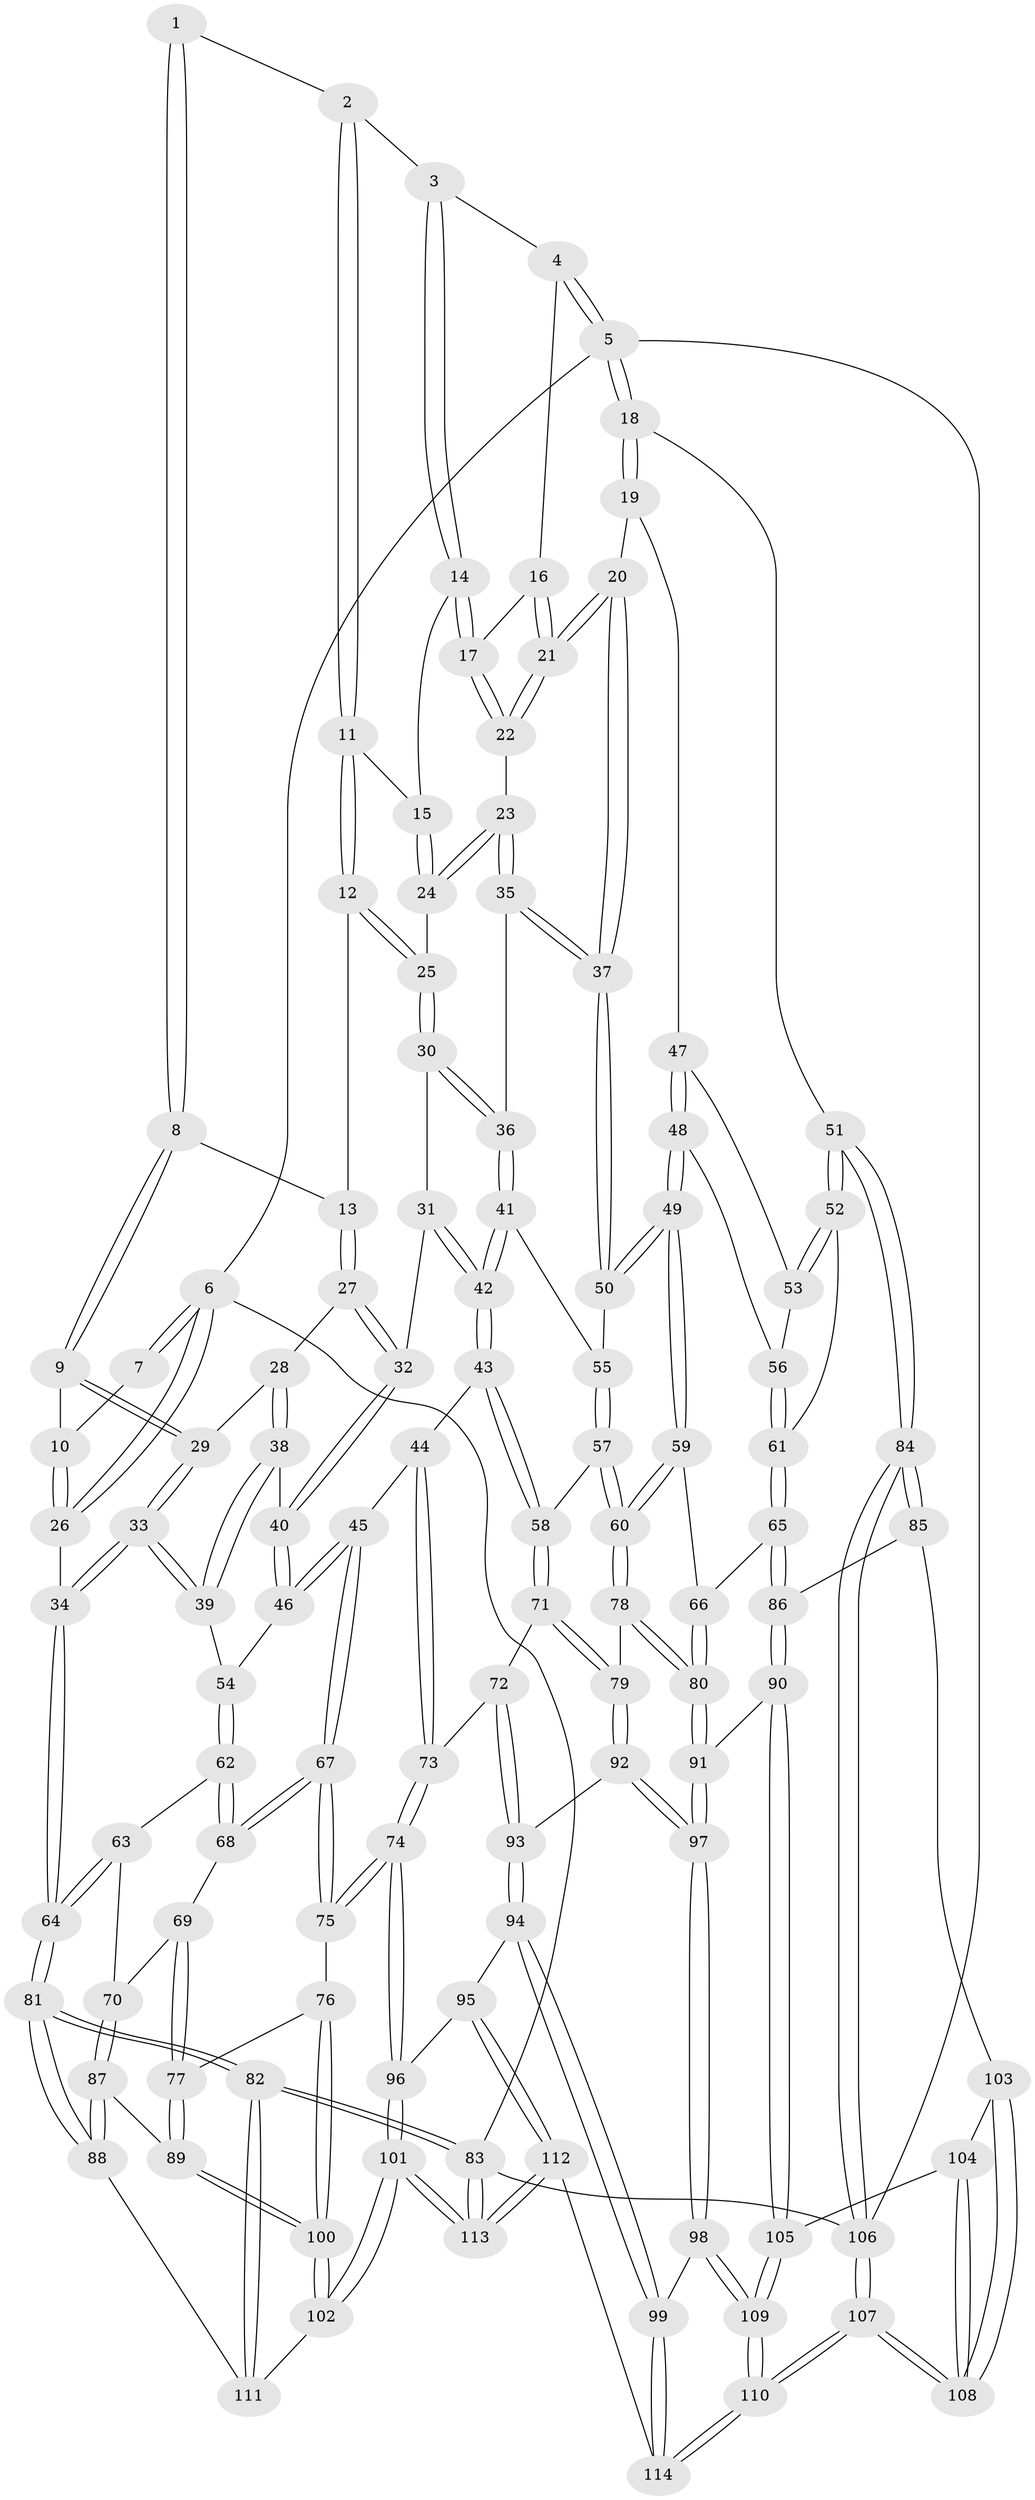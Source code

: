 // coarse degree distribution, {4: 0.3508771929824561, 7: 0.07017543859649122, 3: 0.08771929824561403, 5: 0.3684210526315789, 6: 0.12280701754385964}
// Generated by graph-tools (version 1.1) at 2025/21/03/04/25 18:21:26]
// undirected, 114 vertices, 282 edges
graph export_dot {
graph [start="1"]
  node [color=gray90,style=filled];
  1 [pos="+0.36431684890341254+0"];
  2 [pos="+0.36522880640876637+0"];
  3 [pos="+0.6120752066735727+0"];
  4 [pos="+0.997440332863518+0"];
  5 [pos="+1+0"];
  6 [pos="+0+0"];
  7 [pos="+0.2126142741626782+0"];
  8 [pos="+0.2271544137361936+0.12536286980908293"];
  9 [pos="+0.17173097745150628+0.13877059603340383"];
  10 [pos="+0.1643911702418572+0.12095084204616663"];
  11 [pos="+0.40012208334918214+0.05164358841568074"];
  12 [pos="+0.3823148920540352+0.11211520676881545"];
  13 [pos="+0.30828895254124605+0.1535832995834012"];
  14 [pos="+0.6244037527066563+0"];
  15 [pos="+0.5169442505817334+0.10073544200180592"];
  16 [pos="+0.9393937886893559+0"];
  17 [pos="+0.6892985497087699+0.14552274796876696"];
  18 [pos="+1+0.26760158839818576"];
  19 [pos="+0.9578955676355788+0.2512219033029387"];
  20 [pos="+0.8561498097121609+0.21653675878394235"];
  21 [pos="+0.847562867137674+0.20398891143835193"];
  22 [pos="+0.6923694688104786+0.15614499921160338"];
  23 [pos="+0.6154907390899952+0.2158967306655671"];
  24 [pos="+0.527400774931242+0.1619093146340327"];
  25 [pos="+0.4372273801217294+0.1921508491438307"];
  26 [pos="+0+0"];
  27 [pos="+0.3087557414231515+0.1750367229701962"];
  28 [pos="+0.19850726298953025+0.26372751905584824"];
  29 [pos="+0.16940535943361168+0.14266722984645774"];
  30 [pos="+0.4295959085515749+0.2524174718203293"];
  31 [pos="+0.3897564210778708+0.27733213469812756"];
  32 [pos="+0.3319150893567375+0.28639678930749746"];
  33 [pos="+0+0.2663680167157151"];
  34 [pos="+0+0.2628808065725527"];
  35 [pos="+0.5917327524114003+0.28723723711264953"];
  36 [pos="+0.5654308504570894+0.3219770606112183"];
  37 [pos="+0.7828247677096569+0.3511474924526071"];
  38 [pos="+0.1985256517136286+0.26393603659772724"];
  39 [pos="+0.053301210970144966+0.3396281680567343"];
  40 [pos="+0.2857181319165264+0.3297264743051587"];
  41 [pos="+0.5611905320422894+0.36392171118445527"];
  42 [pos="+0.4563928685915743+0.4302010782319695"];
  43 [pos="+0.4246187859577454+0.4682571177007258"];
  44 [pos="+0.35206787354359664+0.4782244958338117"];
  45 [pos="+0.303443167566554+0.47104067588787885"];
  46 [pos="+0.2782060954624306+0.43969675924934776"];
  47 [pos="+0.9276189011500523+0.3643109656003912"];
  48 [pos="+0.7820252664224688+0.43591038119730713"];
  49 [pos="+0.7817473068697457+0.43588263184967513"];
  50 [pos="+0.7737696889082808+0.4136191941766287"];
  51 [pos="+1+0.5529466969244741"];
  52 [pos="+1+0.5281667178024231"];
  53 [pos="+0.9179791089570084+0.4149859529729615"];
  54 [pos="+0.14551037207096748+0.43494859803863645"];
  55 [pos="+0.5943336497380008+0.39991744448939603"];
  56 [pos="+0.800143418423203+0.43833904793991124"];
  57 [pos="+0.6146193758183761+0.5106724290356033"];
  58 [pos="+0.49148992429137545+0.5449253996241871"];
  59 [pos="+0.7730081203470046+0.47086146080158897"];
  60 [pos="+0.6673712263040863+0.5588642167353344"];
  61 [pos="+0.9860653414680643+0.5307612176750048"];
  62 [pos="+0.10110512880268+0.5162348166734324"];
  63 [pos="+0.02597610553225182+0.5223881323730778"];
  64 [pos="+0+0.477965491339862"];
  65 [pos="+0.869225065269874+0.5849485362613683"];
  66 [pos="+0.8358219664900911+0.5672229846049768"];
  67 [pos="+0.26803145389505095+0.5558015850497275"];
  68 [pos="+0.11858859385502842+0.5609842035258952"];
  69 [pos="+0.11817429469485922+0.5649995787738811"];
  70 [pos="+0.0555918546879675+0.6180868970385927"];
  71 [pos="+0.4980517781426112+0.6160650296612175"];
  72 [pos="+0.4201417551524472+0.6649768460625883"];
  73 [pos="+0.40913940645908653+0.6683275209220161"];
  74 [pos="+0.33798508738739175+0.7338231268101197"];
  75 [pos="+0.25561183962275275+0.6669686843813394"];
  76 [pos="+0.25368449440189983+0.6674132374047211"];
  77 [pos="+0.14858207306041812+0.6313867121164123"];
  78 [pos="+0.667642029994193+0.6326670300701827"];
  79 [pos="+0.5771381692052412+0.6640078086500384"];
  80 [pos="+0.6973595396596961+0.6575388017284458"];
  81 [pos="+0+0.735959386506145"];
  82 [pos="+0+1"];
  83 [pos="+0+1"];
  84 [pos="+1+0.6240401723648786"];
  85 [pos="+0.9313991841955366+0.7257412649763295"];
  86 [pos="+0.8682441491266369+0.5988803971402805"];
  87 [pos="+0+0.7397523693094398"];
  88 [pos="+0+0.7408718411795155"];
  89 [pos="+0+0.7401994398406335"];
  90 [pos="+0.7723358252779072+0.7336653126846994"];
  91 [pos="+0.7160154009290656+0.6866785524805635"];
  92 [pos="+0.571650326377541+0.6806013093713852"];
  93 [pos="+0.5063499097568863+0.7360822324506203"];
  94 [pos="+0.47350373574786014+0.827640138444736"];
  95 [pos="+0.4045076647931743+0.8207453976415451"];
  96 [pos="+0.34673847954172937+0.7815724563337757"];
  97 [pos="+0.5971616642623955+0.8228176626725293"];
  98 [pos="+0.5910750050138068+0.8525633227947954"];
  99 [pos="+0.5480878667548658+0.8707486557876207"];
  100 [pos="+0.1008497057895816+0.792205083849489"];
  101 [pos="+0.2083372474831807+0.9082375239924798"];
  102 [pos="+0.15648989443796868+0.8768842087912554"];
  103 [pos="+0.9293015478344376+0.7278129310876759"];
  104 [pos="+0.8232997495994768+0.7582944367532735"];
  105 [pos="+0.7787706360552854+0.7442722972632758"];
  106 [pos="+1+1"];
  107 [pos="+1+1"];
  108 [pos="+1+1"];
  109 [pos="+0.7037432643912974+0.8841199697646134"];
  110 [pos="+0.9446115899297133+1"];
  111 [pos="+0.05206946996838702+0.9441785771263069"];
  112 [pos="+0.3653420469127312+1"];
  113 [pos="+0.2883250283054155+1"];
  114 [pos="+0.49393856454051766+1"];
  1 -- 2;
  1 -- 8;
  1 -- 8;
  2 -- 3;
  2 -- 11;
  2 -- 11;
  3 -- 4;
  3 -- 14;
  3 -- 14;
  4 -- 5;
  4 -- 5;
  4 -- 16;
  5 -- 6;
  5 -- 18;
  5 -- 18;
  5 -- 106;
  6 -- 7;
  6 -- 7;
  6 -- 26;
  6 -- 26;
  6 -- 83;
  7 -- 10;
  8 -- 9;
  8 -- 9;
  8 -- 13;
  9 -- 10;
  9 -- 29;
  9 -- 29;
  10 -- 26;
  10 -- 26;
  11 -- 12;
  11 -- 12;
  11 -- 15;
  12 -- 13;
  12 -- 25;
  12 -- 25;
  13 -- 27;
  13 -- 27;
  14 -- 15;
  14 -- 17;
  14 -- 17;
  15 -- 24;
  15 -- 24;
  16 -- 17;
  16 -- 21;
  16 -- 21;
  17 -- 22;
  17 -- 22;
  18 -- 19;
  18 -- 19;
  18 -- 51;
  19 -- 20;
  19 -- 47;
  20 -- 21;
  20 -- 21;
  20 -- 37;
  20 -- 37;
  21 -- 22;
  21 -- 22;
  22 -- 23;
  23 -- 24;
  23 -- 24;
  23 -- 35;
  23 -- 35;
  24 -- 25;
  25 -- 30;
  25 -- 30;
  26 -- 34;
  27 -- 28;
  27 -- 32;
  27 -- 32;
  28 -- 29;
  28 -- 38;
  28 -- 38;
  29 -- 33;
  29 -- 33;
  30 -- 31;
  30 -- 36;
  30 -- 36;
  31 -- 32;
  31 -- 42;
  31 -- 42;
  32 -- 40;
  32 -- 40;
  33 -- 34;
  33 -- 34;
  33 -- 39;
  33 -- 39;
  34 -- 64;
  34 -- 64;
  35 -- 36;
  35 -- 37;
  35 -- 37;
  36 -- 41;
  36 -- 41;
  37 -- 50;
  37 -- 50;
  38 -- 39;
  38 -- 39;
  38 -- 40;
  39 -- 54;
  40 -- 46;
  40 -- 46;
  41 -- 42;
  41 -- 42;
  41 -- 55;
  42 -- 43;
  42 -- 43;
  43 -- 44;
  43 -- 58;
  43 -- 58;
  44 -- 45;
  44 -- 73;
  44 -- 73;
  45 -- 46;
  45 -- 46;
  45 -- 67;
  45 -- 67;
  46 -- 54;
  47 -- 48;
  47 -- 48;
  47 -- 53;
  48 -- 49;
  48 -- 49;
  48 -- 56;
  49 -- 50;
  49 -- 50;
  49 -- 59;
  49 -- 59;
  50 -- 55;
  51 -- 52;
  51 -- 52;
  51 -- 84;
  51 -- 84;
  52 -- 53;
  52 -- 53;
  52 -- 61;
  53 -- 56;
  54 -- 62;
  54 -- 62;
  55 -- 57;
  55 -- 57;
  56 -- 61;
  56 -- 61;
  57 -- 58;
  57 -- 60;
  57 -- 60;
  58 -- 71;
  58 -- 71;
  59 -- 60;
  59 -- 60;
  59 -- 66;
  60 -- 78;
  60 -- 78;
  61 -- 65;
  61 -- 65;
  62 -- 63;
  62 -- 68;
  62 -- 68;
  63 -- 64;
  63 -- 64;
  63 -- 70;
  64 -- 81;
  64 -- 81;
  65 -- 66;
  65 -- 86;
  65 -- 86;
  66 -- 80;
  66 -- 80;
  67 -- 68;
  67 -- 68;
  67 -- 75;
  67 -- 75;
  68 -- 69;
  69 -- 70;
  69 -- 77;
  69 -- 77;
  70 -- 87;
  70 -- 87;
  71 -- 72;
  71 -- 79;
  71 -- 79;
  72 -- 73;
  72 -- 93;
  72 -- 93;
  73 -- 74;
  73 -- 74;
  74 -- 75;
  74 -- 75;
  74 -- 96;
  74 -- 96;
  75 -- 76;
  76 -- 77;
  76 -- 100;
  76 -- 100;
  77 -- 89;
  77 -- 89;
  78 -- 79;
  78 -- 80;
  78 -- 80;
  79 -- 92;
  79 -- 92;
  80 -- 91;
  80 -- 91;
  81 -- 82;
  81 -- 82;
  81 -- 88;
  81 -- 88;
  82 -- 83;
  82 -- 83;
  82 -- 111;
  82 -- 111;
  83 -- 113;
  83 -- 113;
  83 -- 106;
  84 -- 85;
  84 -- 85;
  84 -- 106;
  84 -- 106;
  85 -- 86;
  85 -- 103;
  86 -- 90;
  86 -- 90;
  87 -- 88;
  87 -- 88;
  87 -- 89;
  88 -- 111;
  89 -- 100;
  89 -- 100;
  90 -- 91;
  90 -- 105;
  90 -- 105;
  91 -- 97;
  91 -- 97;
  92 -- 93;
  92 -- 97;
  92 -- 97;
  93 -- 94;
  93 -- 94;
  94 -- 95;
  94 -- 99;
  94 -- 99;
  95 -- 96;
  95 -- 112;
  95 -- 112;
  96 -- 101;
  96 -- 101;
  97 -- 98;
  97 -- 98;
  98 -- 99;
  98 -- 109;
  98 -- 109;
  99 -- 114;
  99 -- 114;
  100 -- 102;
  100 -- 102;
  101 -- 102;
  101 -- 102;
  101 -- 113;
  101 -- 113;
  102 -- 111;
  103 -- 104;
  103 -- 108;
  103 -- 108;
  104 -- 105;
  104 -- 108;
  104 -- 108;
  105 -- 109;
  105 -- 109;
  106 -- 107;
  106 -- 107;
  107 -- 108;
  107 -- 108;
  107 -- 110;
  107 -- 110;
  109 -- 110;
  109 -- 110;
  110 -- 114;
  110 -- 114;
  112 -- 113;
  112 -- 113;
  112 -- 114;
}
